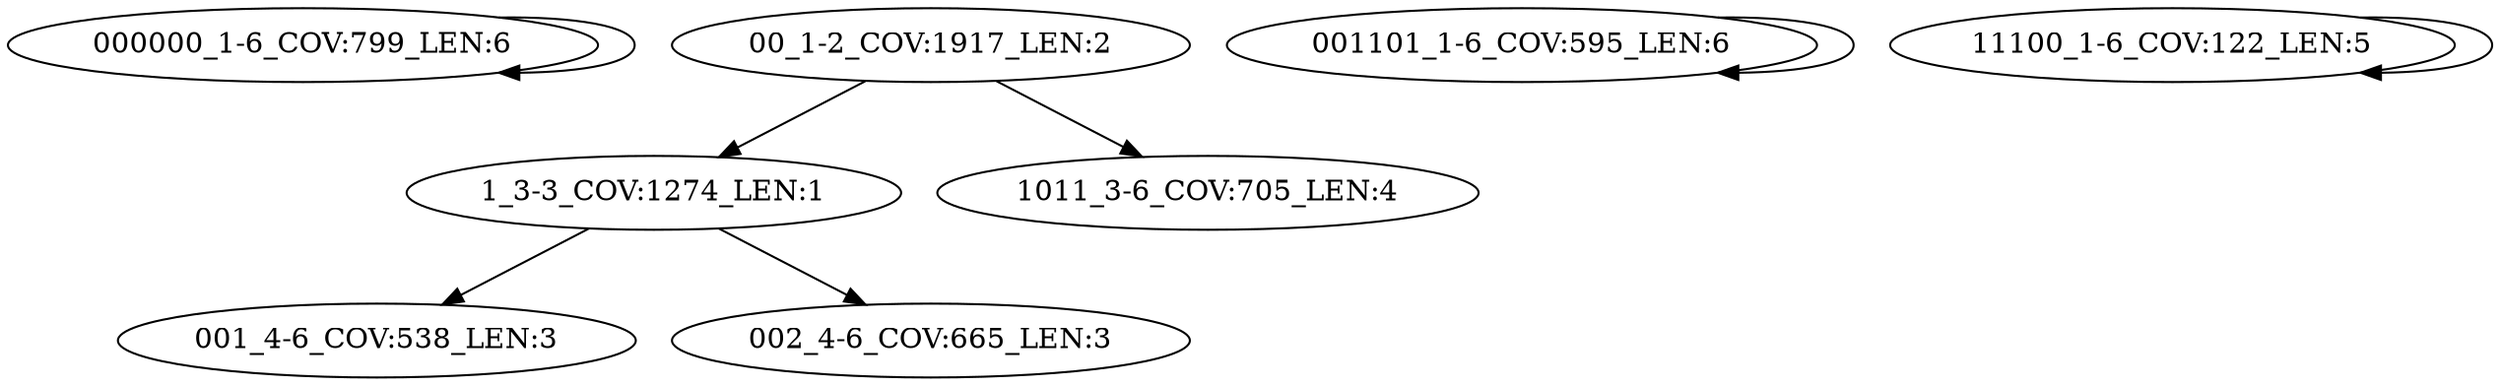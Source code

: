 digraph G {
    "000000_1-6_COV:799_LEN:6" -> "000000_1-6_COV:799_LEN:6";
    "00_1-2_COV:1917_LEN:2" -> "1_3-3_COV:1274_LEN:1";
    "00_1-2_COV:1917_LEN:2" -> "1011_3-6_COV:705_LEN:4";
    "001101_1-6_COV:595_LEN:6" -> "001101_1-6_COV:595_LEN:6";
    "11100_1-6_COV:122_LEN:5" -> "11100_1-6_COV:122_LEN:5";
    "1_3-3_COV:1274_LEN:1" -> "001_4-6_COV:538_LEN:3";
    "1_3-3_COV:1274_LEN:1" -> "002_4-6_COV:665_LEN:3";
}

